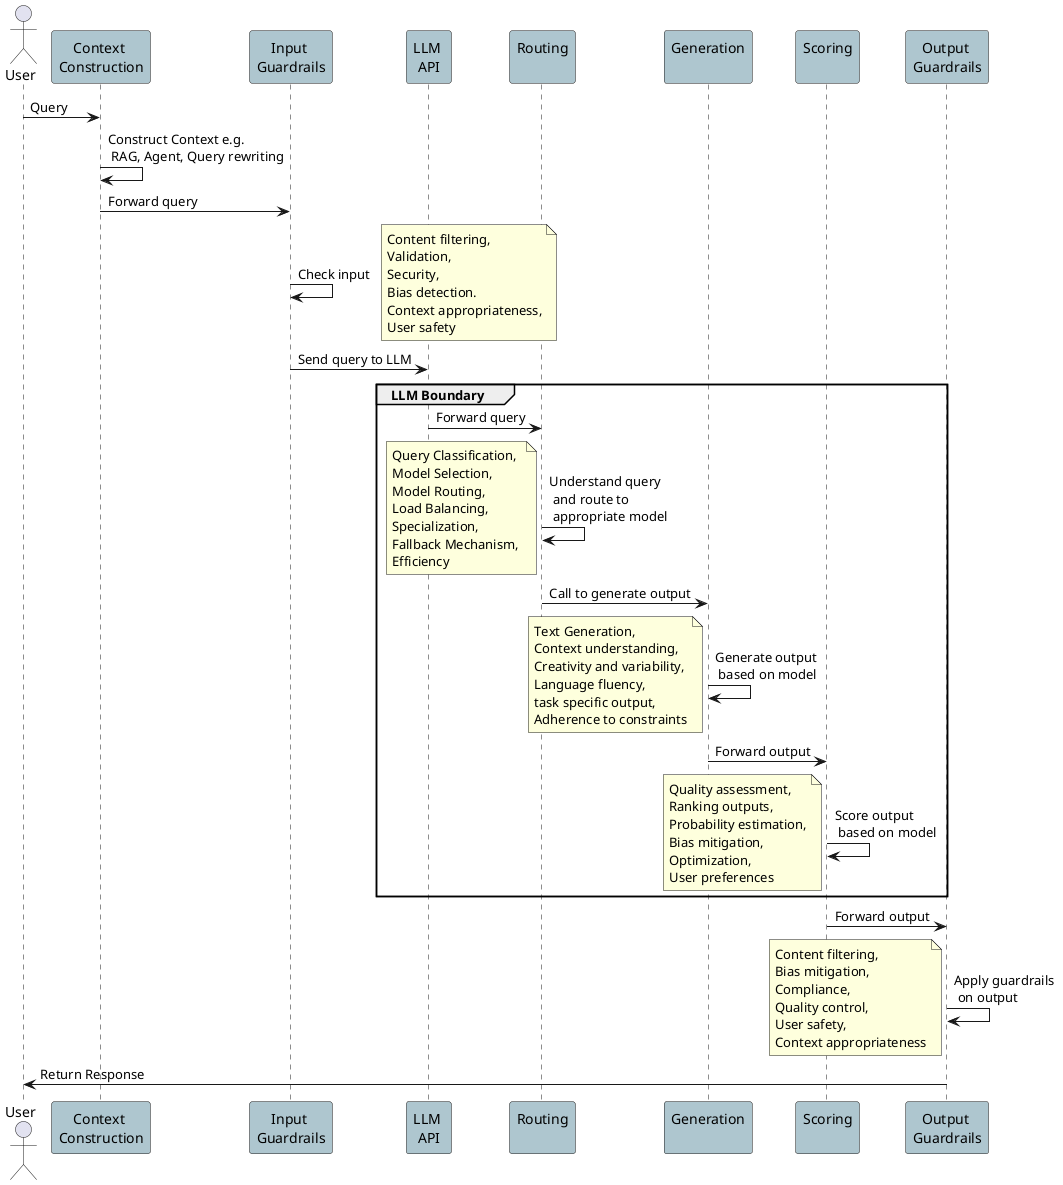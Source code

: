 
@startuml ArchDiagram1

actor User

participant "Context \nConstruction" as CC #AEC6CF
participant "Input \nGuardrails" as IGR #AEC6CF
participant "LLM \nAPI" as LLMAPI #AEC6CF
participant "Routing\n" as Routing #AEC6CF
participant "Generation\n" as Generation #AEC6CF
participant "Scoring\n" as Scoring #AEC6CF
participant "Output \nGuardrails" as OGR #AEC6CF


User -> CC: Query
CC -> CC: Construct Context e.g. \n RAG, Agent, Query rewriting
CC -> IGR: Forward query
IGR -> IGR: Check input
note right
Content filtering,
Validation,
Security,
Bias detection.
Context appropriateness,
User safety
end note
IGR -> LLMAPI: Send query to LLM
group LLM Boundary
LLMAPI -> Routing: Forward query
Routing -> Routing: Understand query \n and route to \n appropriate model
note left
Query Classification, 
Model Selection, 
Model Routing, 
Load Balancing, 
Specialization, 
Fallback Mechanism, 
Efficiency
end note

Routing -> Generation: Call to generate output
Generation -> Generation: Generate output \n based on model
note left
Text Generation, 
Context understanding, 
Creativity and variability,
Language fluency,
task specific output,
Adherence to constraints
end note
Generation -> Scoring: Forward output
Scoring -> Scoring: Score output \n based on model
note left
Quality assessment,
Ranking outputs,
Probability estimation,
Bias mitigation,
Optimization,
User preferences
end note
end LLM Boundary
Scoring -> OGR: Forward output
OGR -> OGR: Apply guardrails \n on output
note left
Content filtering,
Bias mitigation,
Compliance,
Quality control,
User safety,
Context appropriateness
end note
OGR -> User: Return Response

@enduml
